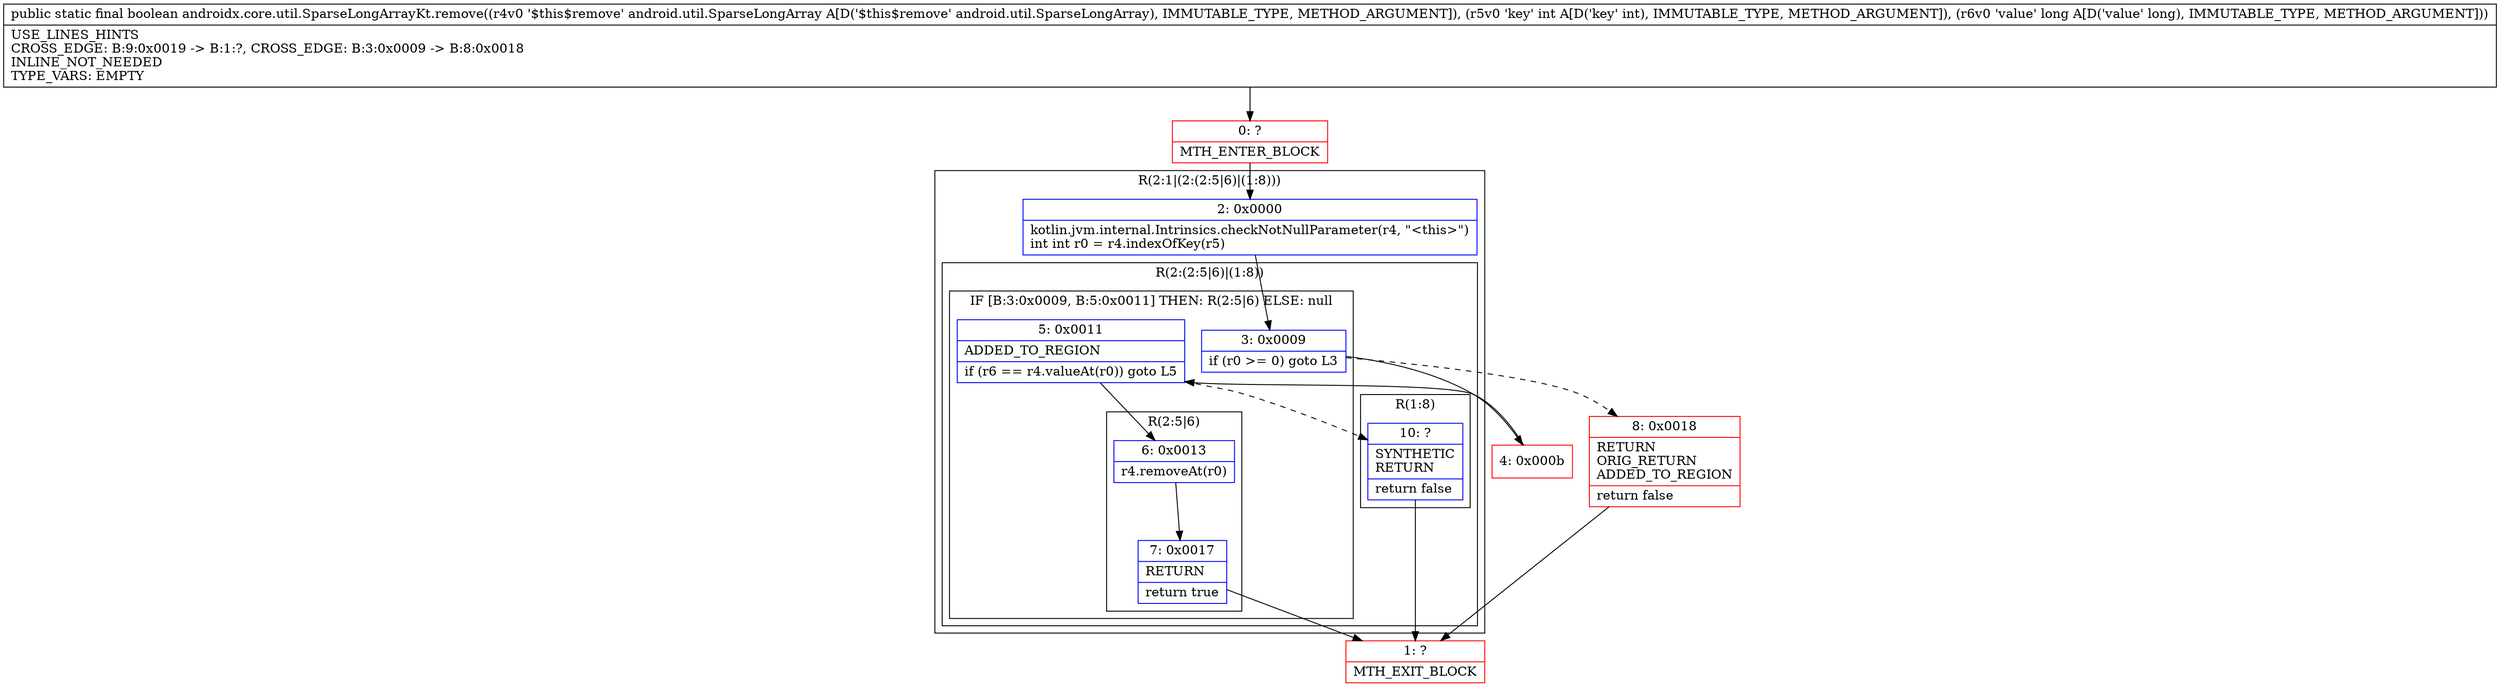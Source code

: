digraph "CFG forandroidx.core.util.SparseLongArrayKt.remove(Landroid\/util\/SparseLongArray;IJ)Z" {
subgraph cluster_Region_83475259 {
label = "R(2:1|(2:(2:5|6)|(1:8)))";
node [shape=record,color=blue];
Node_2 [shape=record,label="{2\:\ 0x0000|kotlin.jvm.internal.Intrinsics.checkNotNullParameter(r4, \"\<this\>\")\lint int r0 = r4.indexOfKey(r5)\l}"];
subgraph cluster_Region_991399354 {
label = "R(2:(2:5|6)|(1:8))";
node [shape=record,color=blue];
subgraph cluster_IfRegion_1496297991 {
label = "IF [B:3:0x0009, B:5:0x0011] THEN: R(2:5|6) ELSE: null";
node [shape=record,color=blue];
Node_3 [shape=record,label="{3\:\ 0x0009|if (r0 \>= 0) goto L3\l}"];
Node_5 [shape=record,label="{5\:\ 0x0011|ADDED_TO_REGION\l|if (r6 == r4.valueAt(r0)) goto L5\l}"];
subgraph cluster_Region_846157716 {
label = "R(2:5|6)";
node [shape=record,color=blue];
Node_6 [shape=record,label="{6\:\ 0x0013|r4.removeAt(r0)\l}"];
Node_7 [shape=record,label="{7\:\ 0x0017|RETURN\l|return true\l}"];
}
}
subgraph cluster_Region_1678541924 {
label = "R(1:8)";
node [shape=record,color=blue];
Node_10 [shape=record,label="{10\:\ ?|SYNTHETIC\lRETURN\l|return false\l}"];
}
}
}
Node_0 [shape=record,color=red,label="{0\:\ ?|MTH_ENTER_BLOCK\l}"];
Node_4 [shape=record,color=red,label="{4\:\ 0x000b}"];
Node_1 [shape=record,color=red,label="{1\:\ ?|MTH_EXIT_BLOCK\l}"];
Node_8 [shape=record,color=red,label="{8\:\ 0x0018|RETURN\lORIG_RETURN\lADDED_TO_REGION\l|return false\l}"];
MethodNode[shape=record,label="{public static final boolean androidx.core.util.SparseLongArrayKt.remove((r4v0 '$this$remove' android.util.SparseLongArray A[D('$this$remove' android.util.SparseLongArray), IMMUTABLE_TYPE, METHOD_ARGUMENT]), (r5v0 'key' int A[D('key' int), IMMUTABLE_TYPE, METHOD_ARGUMENT]), (r6v0 'value' long A[D('value' long), IMMUTABLE_TYPE, METHOD_ARGUMENT]))  | USE_LINES_HINTS\lCROSS_EDGE: B:9:0x0019 \-\> B:1:?, CROSS_EDGE: B:3:0x0009 \-\> B:8:0x0018\lINLINE_NOT_NEEDED\lTYPE_VARS: EMPTY\l}"];
MethodNode -> Node_0;Node_2 -> Node_3;
Node_3 -> Node_4;
Node_3 -> Node_8[style=dashed];
Node_5 -> Node_6;
Node_5 -> Node_10[style=dashed];
Node_6 -> Node_7;
Node_7 -> Node_1;
Node_10 -> Node_1;
Node_0 -> Node_2;
Node_4 -> Node_5;
Node_8 -> Node_1;
}

